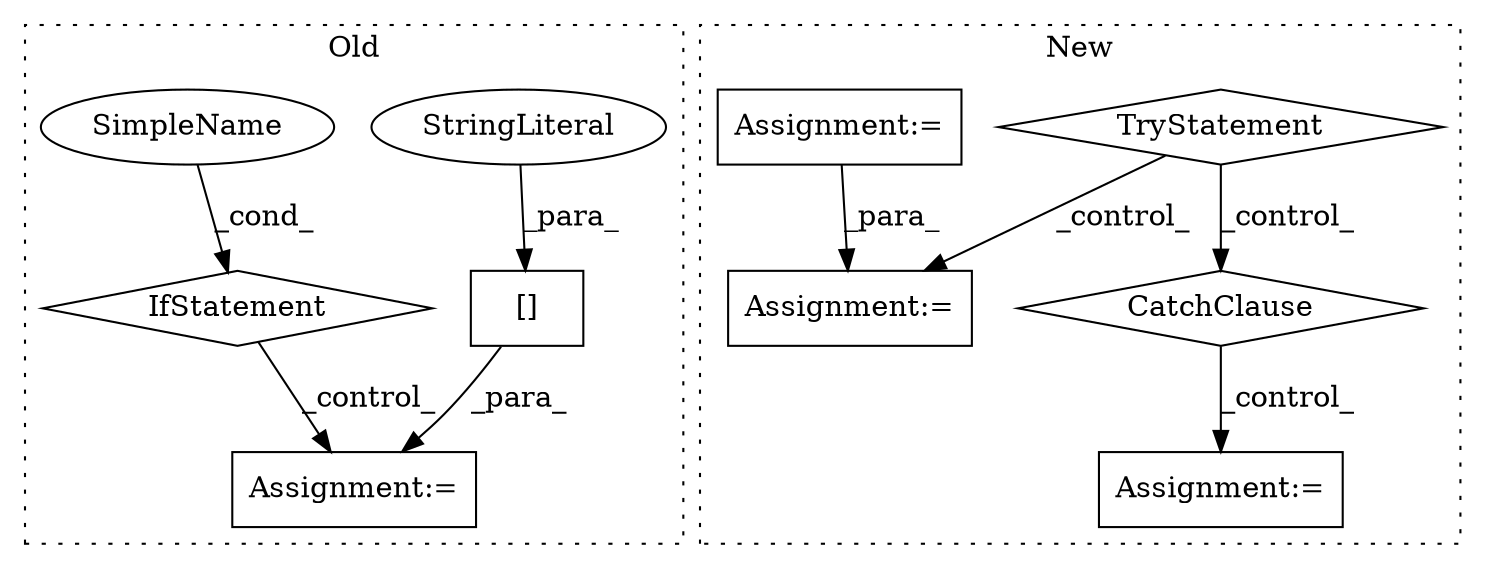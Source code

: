 digraph G {
subgraph cluster0 {
1 [label="[]" a="2" s="727,736" l="6,1" shape="box"];
5 [label="StringLiteral" a="45" s="733" l="3" shape="ellipse"];
7 [label="Assignment:=" a="7" s="726" l="1" shape="box"];
8 [label="IfStatement" a="25" s="683,714" l="4,2" shape="diamond"];
9 [label="SimpleName" a="42" s="" l="" shape="ellipse"];
label = "Old";
style="dotted";
}
subgraph cluster1 {
2 [label="CatchClause" a="12" s="850,881" l="11,2" shape="diamond"];
3 [label="TryStatement" a="54" s="807" l="4" shape="diamond"];
4 [label="Assignment:=" a="7" s="823" l="1" shape="box"];
6 [label="Assignment:=" a="7" s="916" l="2" shape="box"];
10 [label="Assignment:=" a="7" s="585" l="5" shape="box"];
label = "New";
style="dotted";
}
1 -> 7 [label="_para_"];
2 -> 6 [label="_control_"];
3 -> 2 [label="_control_"];
3 -> 4 [label="_control_"];
5 -> 1 [label="_para_"];
8 -> 7 [label="_control_"];
9 -> 8 [label="_cond_"];
10 -> 4 [label="_para_"];
}